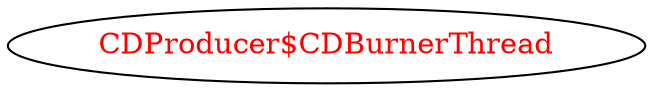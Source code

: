 digraph dependencyGraph {
 concentrate=true;
 ranksep="2.0";
 rankdir="LR"; 
 splines="ortho";
"CDProducer$CDBurnerThread" [fontcolor="red"];
}